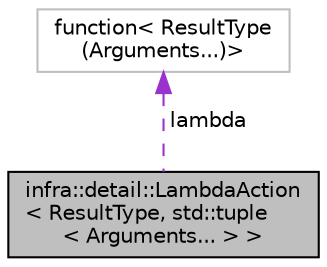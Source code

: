 digraph "infra::detail::LambdaAction&lt; ResultType, std::tuple&lt; Arguments... &gt; &gt;"
{
 // INTERACTIVE_SVG=YES
  edge [fontname="Helvetica",fontsize="10",labelfontname="Helvetica",labelfontsize="10"];
  node [fontname="Helvetica",fontsize="10",shape=record];
  Node1 [label="infra::detail::LambdaAction\l\< ResultType, std::tuple\l\< Arguments... \> \>",height=0.2,width=0.4,color="black", fillcolor="grey75", style="filled", fontcolor="black"];
  Node2 -> Node1 [dir="back",color="darkorchid3",fontsize="10",style="dashed",label=" lambda" ,fontname="Helvetica"];
  Node2 [label="function\< ResultType\l(Arguments...)\>",height=0.2,width=0.4,color="grey75", fillcolor="white", style="filled"];
}
